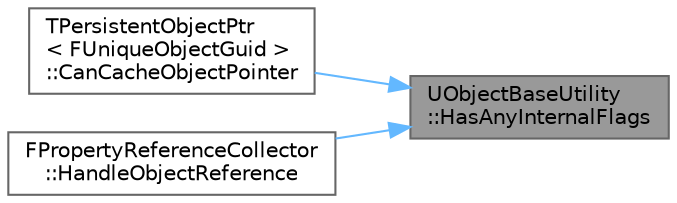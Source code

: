 digraph "UObjectBaseUtility::HasAnyInternalFlags"
{
 // INTERACTIVE_SVG=YES
 // LATEX_PDF_SIZE
  bgcolor="transparent";
  edge [fontname=Helvetica,fontsize=10,labelfontname=Helvetica,labelfontsize=10];
  node [fontname=Helvetica,fontsize=10,shape=box,height=0.2,width=0.4];
  rankdir="RL";
  Node1 [id="Node000001",label="UObjectBaseUtility\l::HasAnyInternalFlags",height=0.2,width=0.4,color="gray40", fillcolor="grey60", style="filled", fontcolor="black",tooltip="Used to safely check whether any of the passed in internal flags are set."];
  Node1 -> Node2 [id="edge1_Node000001_Node000002",dir="back",color="steelblue1",style="solid",tooltip=" "];
  Node2 [id="Node000002",label="TPersistentObjectPtr\l\< FUniqueObjectGuid \>\l::CanCacheObjectPointer",height=0.2,width=0.4,color="grey40", fillcolor="white", style="filled",URL="$d5/dce/structTPersistentObjectPtr.html#a1ce8d3ac9058ba8acf5f6350139e7333",tooltip=" "];
  Node1 -> Node3 [id="edge2_Node000001_Node000003",dir="back",color="steelblue1",style="solid",tooltip=" "];
  Node3 [id="Node000003",label="FPropertyReferenceCollector\l::HandleObjectReference",height=0.2,width=0.4,color="grey40", fillcolor="white", style="filled",URL="$d6/d83/classFPropertyReferenceCollector.html#aeed6fb30b3de5c13010ce8426d7490cf",tooltip="Handle object reference."];
}
